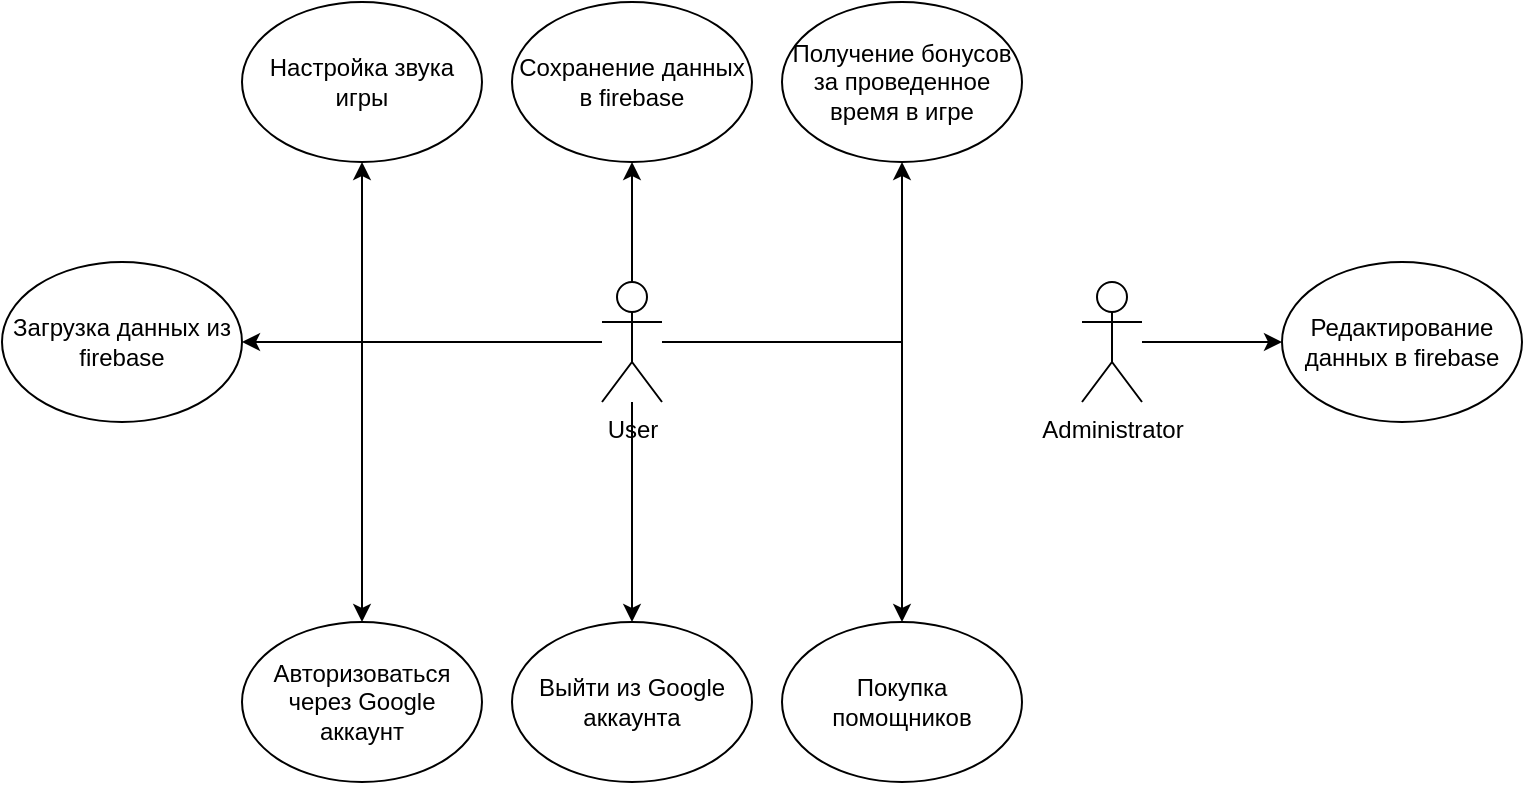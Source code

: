 <mxfile version="22.1.15" type="device">
  <diagram name="Страница — 1" id="s0yD22W977yCVqiFGwJU">
    <mxGraphModel dx="954" dy="581" grid="1" gridSize="10" guides="1" tooltips="1" connect="1" arrows="1" fold="1" page="1" pageScale="1" pageWidth="827" pageHeight="1169" math="0" shadow="0">
      <root>
        <mxCell id="0" />
        <mxCell id="1" parent="0" />
        <mxCell id="FRqqIUsiL47s06QkhvRO-6" style="edgeStyle=orthogonalEdgeStyle;rounded=0;orthogonalLoop=1;jettySize=auto;html=1;" edge="1" parent="1" source="FRqqIUsiL47s06QkhvRO-1" target="FRqqIUsiL47s06QkhvRO-4">
          <mxGeometry relative="1" as="geometry" />
        </mxCell>
        <mxCell id="FRqqIUsiL47s06QkhvRO-7" style="edgeStyle=orthogonalEdgeStyle;rounded=0;orthogonalLoop=1;jettySize=auto;html=1;" edge="1" parent="1" source="FRqqIUsiL47s06QkhvRO-1" target="FRqqIUsiL47s06QkhvRO-5">
          <mxGeometry relative="1" as="geometry" />
        </mxCell>
        <mxCell id="FRqqIUsiL47s06QkhvRO-10" style="edgeStyle=orthogonalEdgeStyle;rounded=0;orthogonalLoop=1;jettySize=auto;html=1;" edge="1" parent="1" source="FRqqIUsiL47s06QkhvRO-1" target="FRqqIUsiL47s06QkhvRO-9">
          <mxGeometry relative="1" as="geometry" />
        </mxCell>
        <mxCell id="FRqqIUsiL47s06QkhvRO-12" style="edgeStyle=orthogonalEdgeStyle;rounded=0;orthogonalLoop=1;jettySize=auto;html=1;" edge="1" parent="1" source="FRqqIUsiL47s06QkhvRO-1" target="FRqqIUsiL47s06QkhvRO-11">
          <mxGeometry relative="1" as="geometry" />
        </mxCell>
        <mxCell id="FRqqIUsiL47s06QkhvRO-14" style="edgeStyle=orthogonalEdgeStyle;rounded=0;orthogonalLoop=1;jettySize=auto;html=1;" edge="1" parent="1" source="FRqqIUsiL47s06QkhvRO-1" target="FRqqIUsiL47s06QkhvRO-13">
          <mxGeometry relative="1" as="geometry" />
        </mxCell>
        <mxCell id="FRqqIUsiL47s06QkhvRO-16" style="edgeStyle=orthogonalEdgeStyle;rounded=0;orthogonalLoop=1;jettySize=auto;html=1;" edge="1" parent="1" source="FRqqIUsiL47s06QkhvRO-1" target="FRqqIUsiL47s06QkhvRO-15">
          <mxGeometry relative="1" as="geometry" />
        </mxCell>
        <mxCell id="FRqqIUsiL47s06QkhvRO-18" style="edgeStyle=orthogonalEdgeStyle;rounded=0;orthogonalLoop=1;jettySize=auto;html=1;" edge="1" parent="1" source="FRqqIUsiL47s06QkhvRO-1" target="FRqqIUsiL47s06QkhvRO-17">
          <mxGeometry relative="1" as="geometry" />
        </mxCell>
        <mxCell id="FRqqIUsiL47s06QkhvRO-1" value="User" style="shape=umlActor;verticalLabelPosition=bottom;verticalAlign=top;html=1;outlineConnect=0;" vertex="1" parent="1">
          <mxGeometry x="350" y="250" width="30" height="60" as="geometry" />
        </mxCell>
        <mxCell id="FRqqIUsiL47s06QkhvRO-4" value="Авторизоваться через Google аккаунт" style="ellipse;whiteSpace=wrap;html=1;" vertex="1" parent="1">
          <mxGeometry x="170" y="420" width="120" height="80" as="geometry" />
        </mxCell>
        <mxCell id="FRqqIUsiL47s06QkhvRO-5" value="Выйти из Google аккаунта" style="ellipse;whiteSpace=wrap;html=1;" vertex="1" parent="1">
          <mxGeometry x="305" y="420" width="120" height="80" as="geometry" />
        </mxCell>
        <mxCell id="FRqqIUsiL47s06QkhvRO-9" value="Покупка помощников" style="ellipse;whiteSpace=wrap;html=1;" vertex="1" parent="1">
          <mxGeometry x="440" y="420" width="120" height="80" as="geometry" />
        </mxCell>
        <mxCell id="FRqqIUsiL47s06QkhvRO-11" value="Получение бонусов за проведенное время в игре" style="ellipse;whiteSpace=wrap;html=1;" vertex="1" parent="1">
          <mxGeometry x="440" y="110" width="120" height="80" as="geometry" />
        </mxCell>
        <mxCell id="FRqqIUsiL47s06QkhvRO-13" value="Настройка звука игры" style="ellipse;whiteSpace=wrap;html=1;" vertex="1" parent="1">
          <mxGeometry x="170" y="110" width="120" height="80" as="geometry" />
        </mxCell>
        <mxCell id="FRqqIUsiL47s06QkhvRO-15" value="Сохранение данных в firebase" style="ellipse;whiteSpace=wrap;html=1;" vertex="1" parent="1">
          <mxGeometry x="305" y="110" width="120" height="80" as="geometry" />
        </mxCell>
        <mxCell id="FRqqIUsiL47s06QkhvRO-17" value="Загрузка данных из firebase" style="ellipse;whiteSpace=wrap;html=1;" vertex="1" parent="1">
          <mxGeometry x="50" y="240" width="120" height="80" as="geometry" />
        </mxCell>
        <mxCell id="FRqqIUsiL47s06QkhvRO-21" style="edgeStyle=orthogonalEdgeStyle;rounded=0;orthogonalLoop=1;jettySize=auto;html=1;" edge="1" parent="1" source="FRqqIUsiL47s06QkhvRO-19" target="FRqqIUsiL47s06QkhvRO-20">
          <mxGeometry relative="1" as="geometry" />
        </mxCell>
        <mxCell id="FRqqIUsiL47s06QkhvRO-19" value="Administrator" style="shape=umlActor;verticalLabelPosition=bottom;verticalAlign=top;html=1;outlineConnect=0;" vertex="1" parent="1">
          <mxGeometry x="590" y="250" width="30" height="60" as="geometry" />
        </mxCell>
        <mxCell id="FRqqIUsiL47s06QkhvRO-20" value="Редактирование данных в firebase" style="ellipse;whiteSpace=wrap;html=1;" vertex="1" parent="1">
          <mxGeometry x="690" y="240" width="120" height="80" as="geometry" />
        </mxCell>
      </root>
    </mxGraphModel>
  </diagram>
</mxfile>
